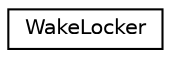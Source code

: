 digraph "Graphical Class Hierarchy"
{
  edge [fontname="Helvetica",fontsize="10",labelfontname="Helvetica",labelfontsize="10"];
  node [fontname="Helvetica",fontsize="10",shape=record];
  rankdir="LR";
  Node1 [label="WakeLocker",height=0.2,width=0.4,color="black", fillcolor="white", style="filled",URL="$classapp_1_1utilities_1_1_wake_locker.html"];
}
